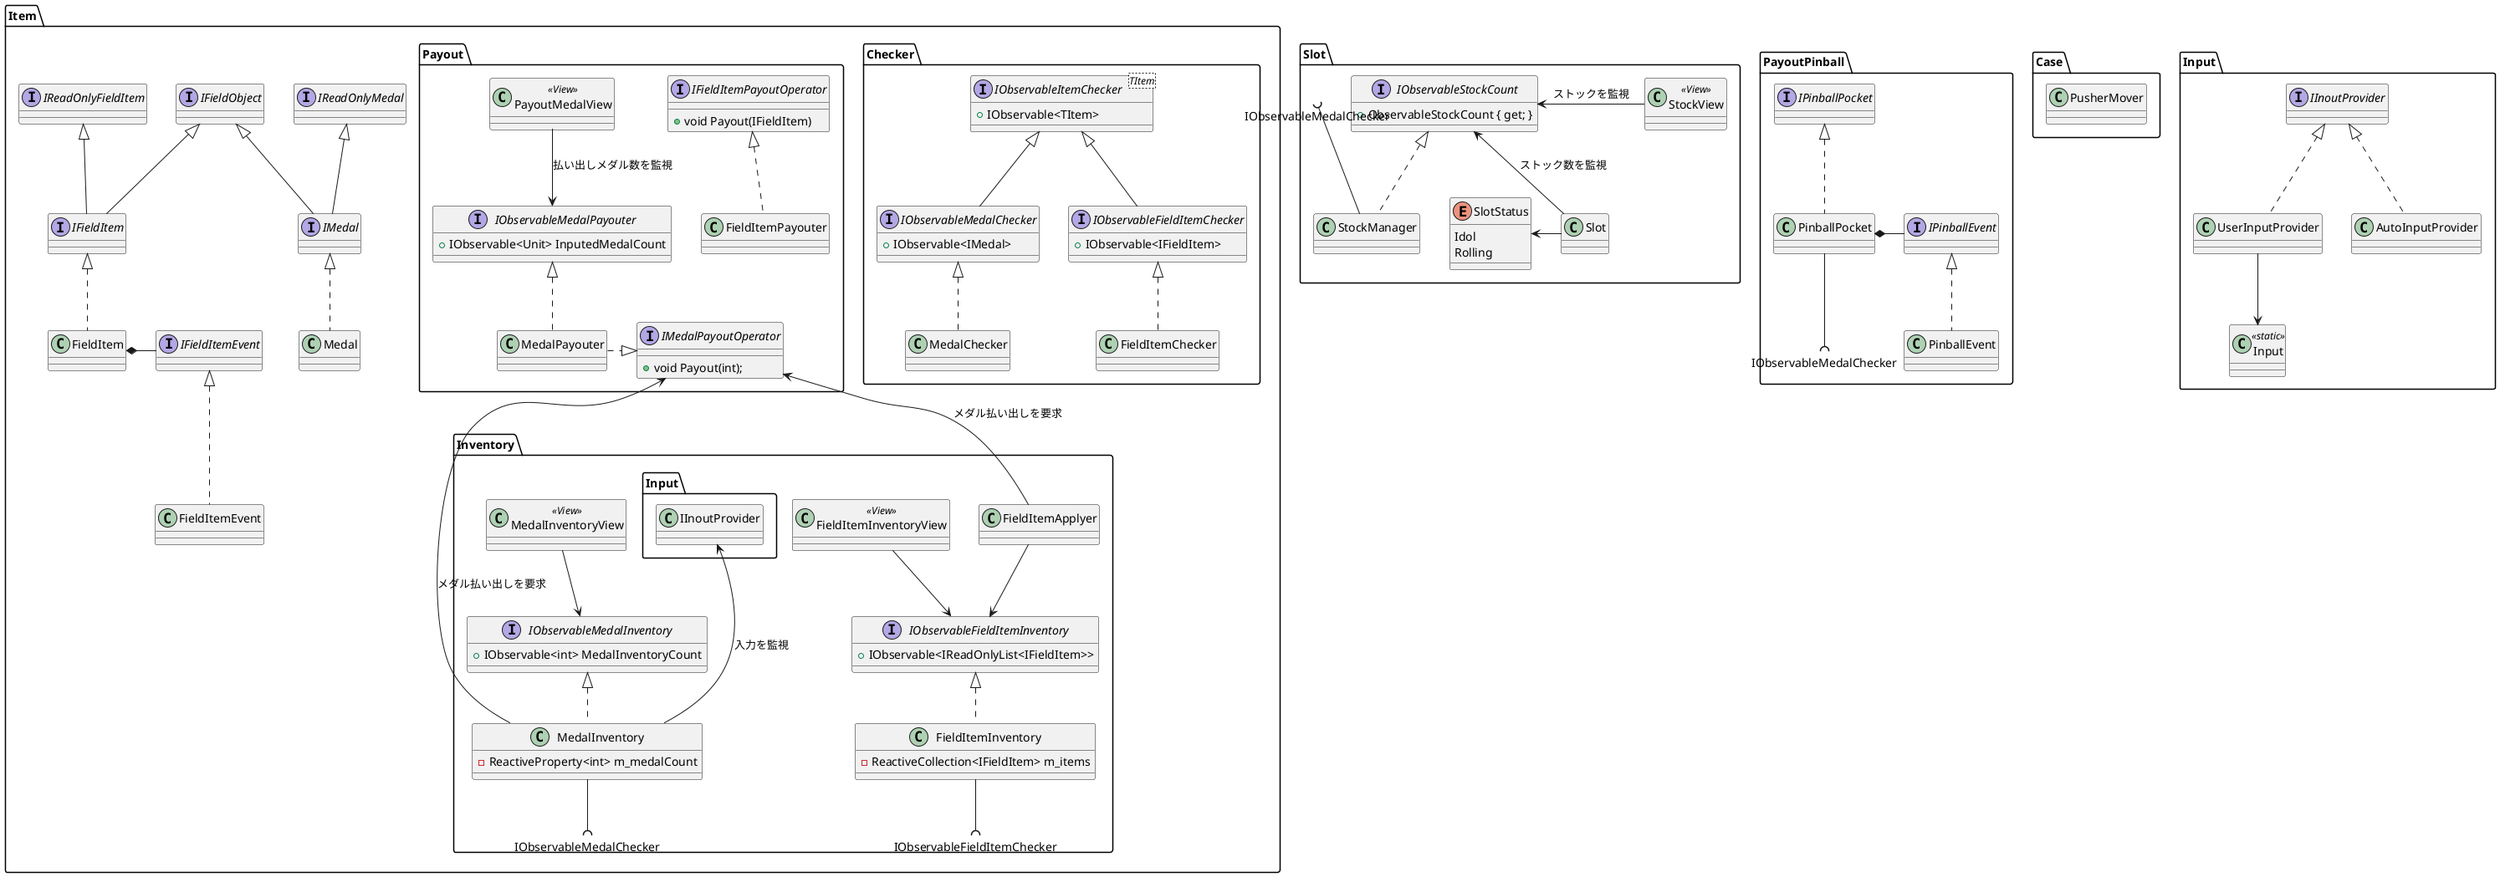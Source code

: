 @startuml MedalPusher

namespace Case{
    class PusherMover
}

namespace Item{
    interface IReadOnlyFieldItem
    interface IFieldItem
    class FieldItem
    interface IFieldItemEvent
    class FieldItemEvent
    IReadOnlyFieldItem <|-- IFieldItem
    IFieldItem <|.. FieldItem
    IFieldItemEvent <|.. FieldItemEvent
    FieldItem *- IFieldItemEvent

    interface IReadOnlyMedal
    interface IMedal
    class Medal
    IReadOnlyMedal <|-- IMedal
    IMedal <|.. Medal

    interface IFieldObject
    IFieldObject <|-- IMedal
    IFieldObject <|-- IFieldItem
    
    namespace Checker{
        interface IObservableItemChecker<TItem>{
            +IObservable<TItem>
        }

        interface IObservableMedalChecker{
            +IObservable<IMedal>
        }
        class MedalChecker
        IObservableItemChecker <|-- IObservableMedalChecker
        IObservableMedalChecker <|.. MedalChecker

        interface IObservableFieldItemChecker{
            +IObservable<IFieldItem>
        }
        class FieldItemChecker
        IObservableItemChecker <|-- IObservableFieldItemChecker
        IObservableFieldItemChecker <|.. FieldItemChecker
    }
    
    namespace Payout{
        interface IObservableMedalPayouter{
            +IObservable<Unit> InputedMedalCount
        }
        interface IMedalPayoutOperator{
            +void Payout(int);
        }
        class MedalPayouter
        MedalPayouter .|> IMedalPayoutOperator
        IObservableMedalPayouter <|.. MedalPayouter

        interface IFieldItemPayoutOperator{
            +void Payout(IFieldItem)
        }
        class FieldItemPayouter
        IFieldItemPayoutOperator <|.. FieldItemPayouter

        class PayoutMedalView<<View>>
        PayoutMedalView --> IObservableMedalPayouter : 払い出しメダル数を監視



    }
    
    namespace Inventory{
        interface IObservableMedalInventory{
            +IObservable<int> MedalInventoryCount
        }
        class MedalInventory{
            -ReactiveProperty<int> m_medalCount
        }
        IObservableMedalInventory <|.. MedalInventory

        interface IObservableFieldItemInventory{
            +IObservable<IReadOnlyList<IFieldItem>> 
        }
        class FieldItemInventory{
            -ReactiveCollection<IFieldItem> m_items
        }
        IObservableFieldItemInventory <|.. FieldItemInventory

        MedalInventory --(( IObservableMedalChecker
        FieldItemInventory --(( IObservableFieldItemChecker
        Input.IInoutProvider <--- MedalInventory : 入力を監視

        class FieldItemApplyer
        Item.Payout.IMedalPayoutOperator <-- FieldItemApplyer : メダル払い出しを要求

        class MedalInventoryView<<View>>
        MedalInventoryView --> IObservableMedalInventory
        class FieldItemInventoryView<<View>>
        FieldItemInventoryView --> IObservableFieldItemInventory

        FieldItemApplyer --> IObservableFieldItemInventory
        MedalInventory --> Item.Payout.IMedalPayoutOperator : メダル払い出しを要求
    }

    ' Item.Inventory.IObservableMedalCounter <- PayoutMedalView : 落下メダル数を監視
    ' Item.Payout.IObservableMedalPayouter <- PayoutMedalView : 投入メダル数を監視
}

namespace Input{
    interface IInoutProvider
    class UserInputProvider
    class AutoInputProvider
    class Input<<static>>
    IInoutProvider <|.. UserInputProvider
    IInoutProvider <|.. AutoInputProvider
    UserInputProvider --> Input
}

namespace Slot{
    class StockManager
    IObservableStockCount <|.. StockManager
    IObservableMedalChecker ))-- StockManager
    class Slot
    enum SlotStatus{
        Idol
        Rolling
    }
    IObservableStockCount <-- Slot : ストック数を監視

    ' ISlot <|.. Slot
    SlotStatus <- Slot

    interface IObservableStockCount{
        +ObservableStockCount { get; }
    }

    class StockView<<View>>
    IObservableStockCount <- StockView : ストックを監視

}

namespace PayoutPinball{
    interface IPinballPocket
    class PinballPocket
    IPinballPocket <|.. PinballPocket

    interface IPinballEvent
    class PinballEvent
    IPinballEvent <|.. PinballEvent

    PinballPocket *- IPinballEvent
    PinballPocket --(( IObservableMedalChecker
}


@enduml